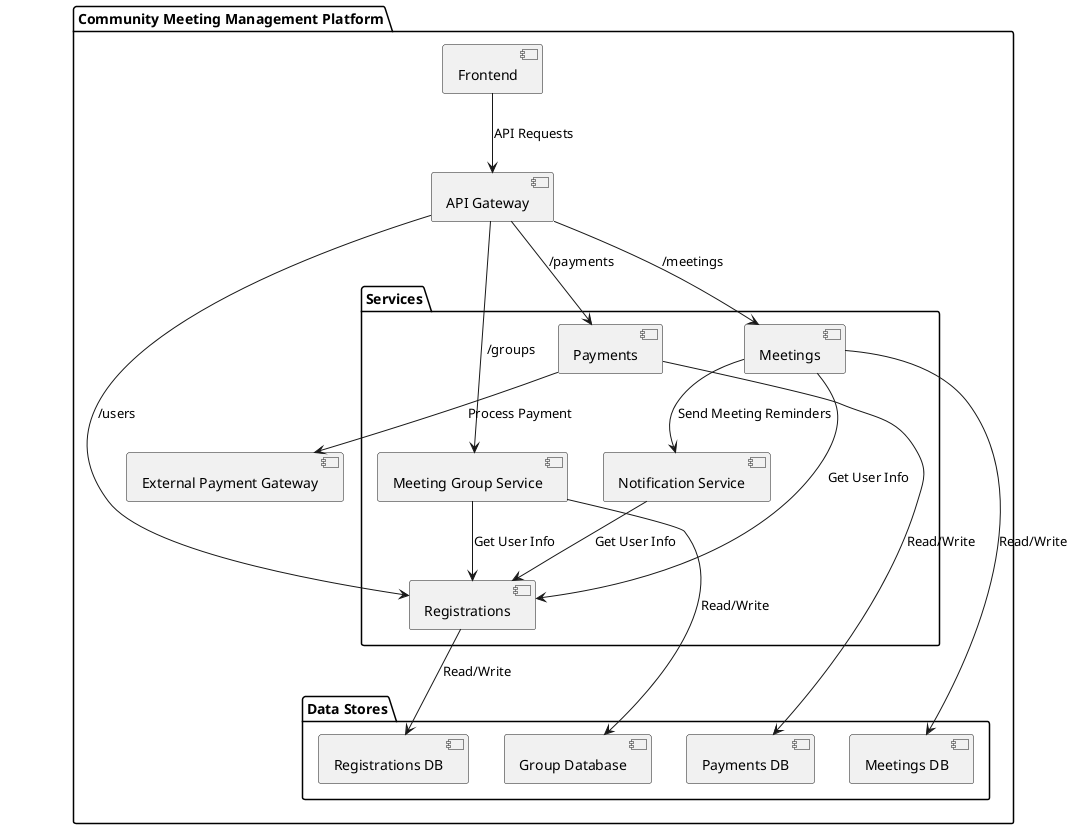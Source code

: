 @startuml

package "Community Meeting Management Platform" {

[Frontend] as WebUI
[API Gateway] as APIGateway

package "Services" {
[Registrations] as Registrations
[Meeting Group Service] as GroupService
[Meetings] as MeetingService
[Payments] as PaymentService
[Notification Service] as NotificationService
}

package "Data Stores" {
database [Registrations DB] as RegistrationsDB
database [Group Database] as GroupDB
database [Meetings DB] as MeetingDB
database [Payments DB] as PaymentDB
}

[External Payment Gateway] as PaymentGateway

' Connections
WebUI --> APIGateway : API Requests
APIGateway --> Registrations : /users
APIGateway --> GroupService : /groups
APIGateway --> MeetingService : /meetings
APIGateway --> PaymentService : /payments

Registrations --> RegistrationsDB : Read/Write
GroupService --> GroupDB : Read/Write
MeetingService --> MeetingDB : Read/Write
PaymentService --> PaymentDB : Read/Write
PaymentService --> PaymentGateway : Process Payment

NotificationService --> Registrations : Get User Info
MeetingService --> NotificationService : Send Meeting Reminders

GroupService --> Registrations : Get User Info
MeetingService --> Registrations : Get User Info
}

@enduml